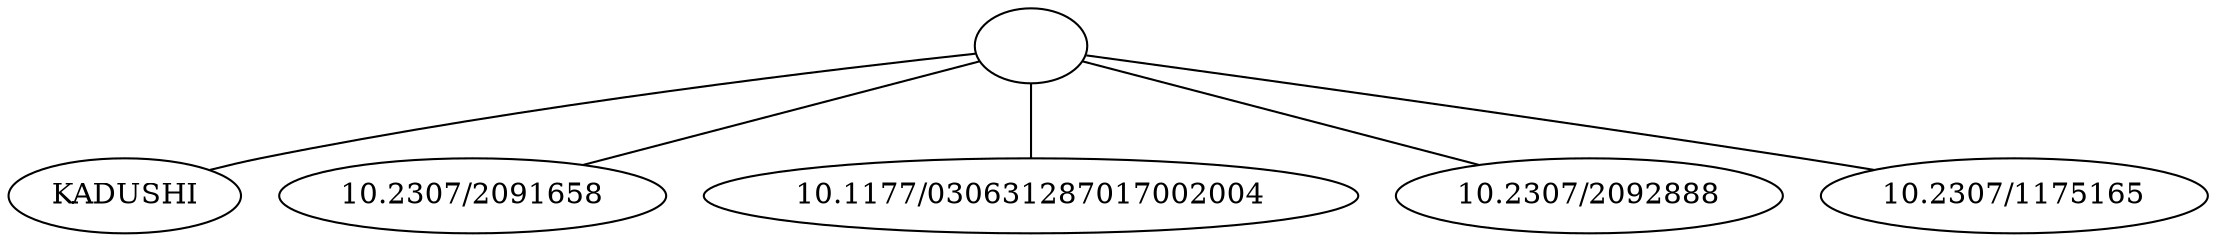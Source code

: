strict graph mind_map276 {
	"" -- KADUSHI
	"" -- "10.2307/2091658"
	"" -- "10.1177/030631287017002004"
	"" -- "10.2307/2092888"
	"" -- "10.2307/1175165"
}
